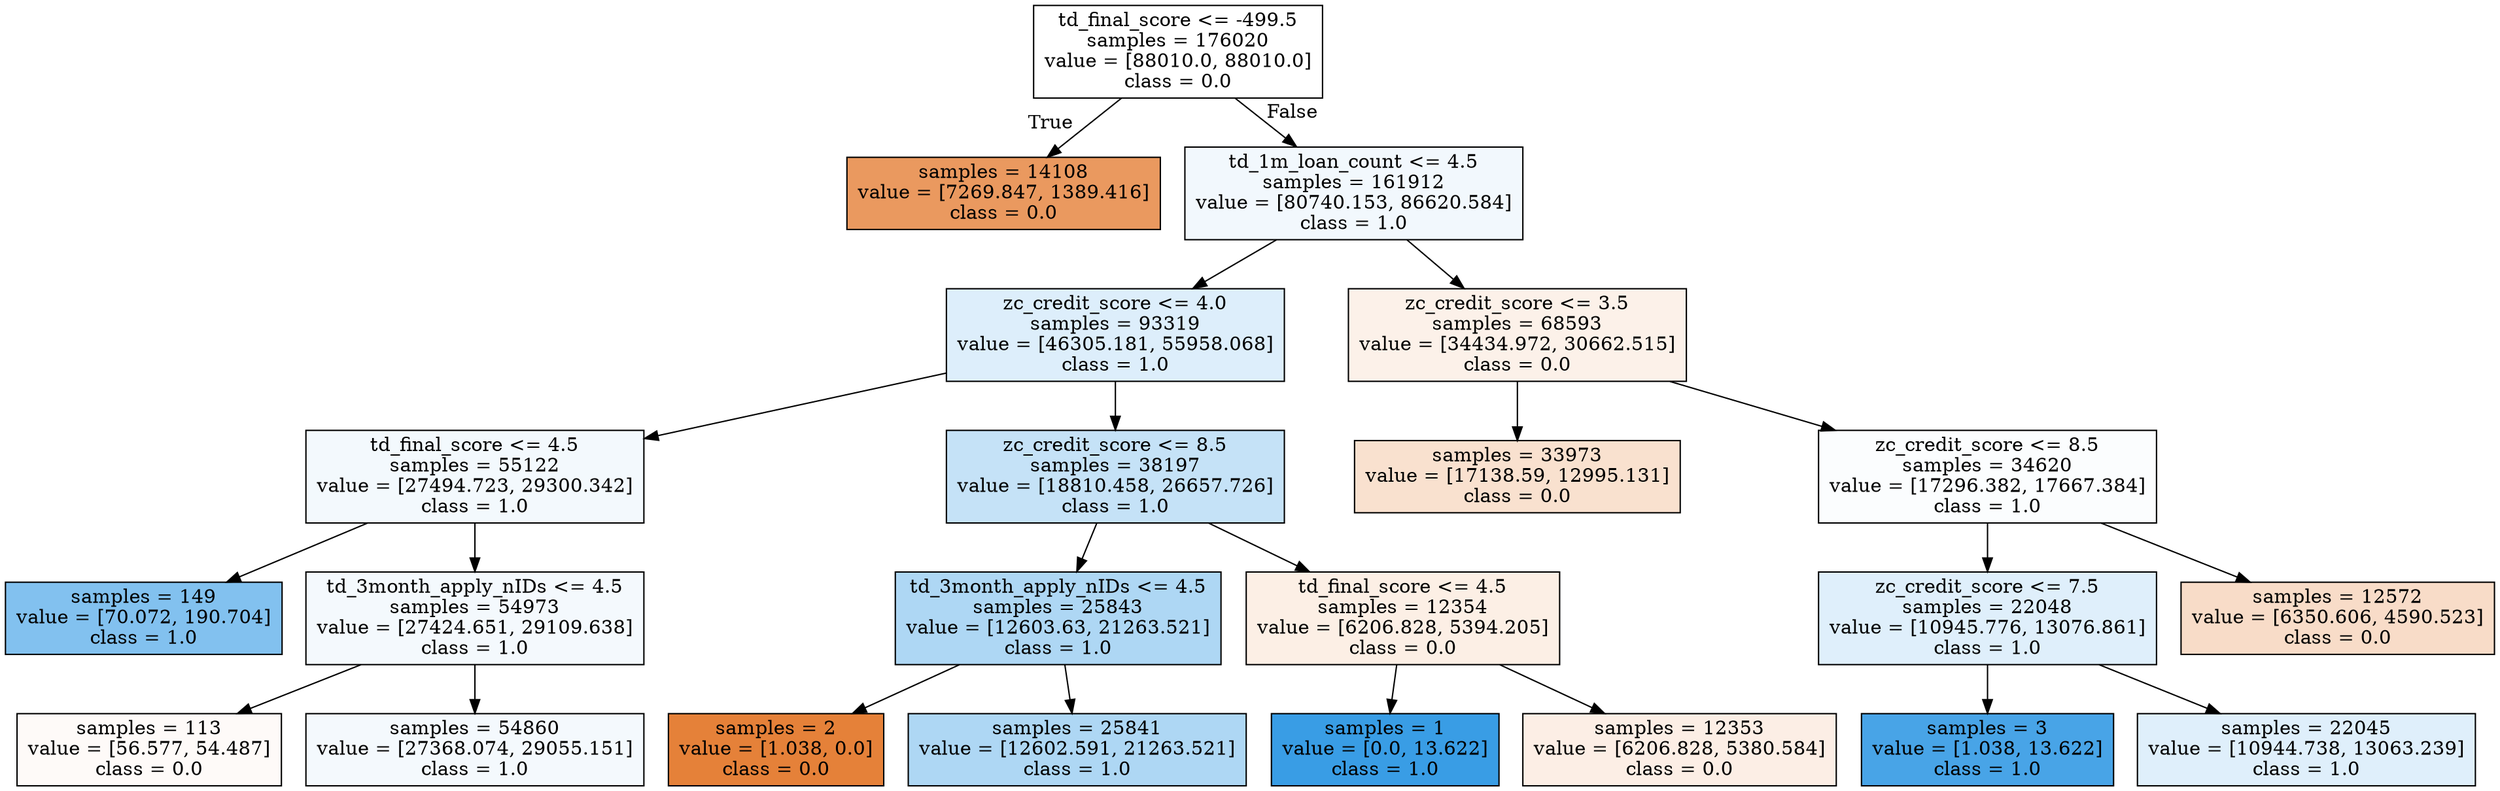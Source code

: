 digraph Tree {
node [shape=box, style="filled", color="black"] ;
0 [label="td_final_score <= -499.5\nsamples = 176020\nvalue = [88010.0, 88010.0]\nclass = 0.0", fillcolor="#ffffff"] ;
1 [label="samples = 14108\nvalue = [7269.847, 1389.416]\nclass = 0.0", fillcolor="#ea995f"] ;
0 -> 1 [labeldistance=2.5, labelangle=45, headlabel="True"] ;
2 [label="td_1m_loan_count <= 4.5\nsamples = 161912\nvalue = [80740.153, 86620.584]\nclass = 1.0", fillcolor="#f2f8fd"] ;
0 -> 2 [labeldistance=2.5, labelangle=-45, headlabel="False"] ;
3 [label="zc_credit_score <= 4.0\nsamples = 93319\nvalue = [46305.181, 55958.068]\nclass = 1.0", fillcolor="#ddeefb"] ;
2 -> 3 ;
4 [label="td_final_score <= 4.5\nsamples = 55122\nvalue = [27494.723, 29300.342]\nclass = 1.0", fillcolor="#f3f9fd"] ;
3 -> 4 ;
5 [label="samples = 149\nvalue = [70.072, 190.704]\nclass = 1.0", fillcolor="#82c1ef"] ;
4 -> 5 ;
6 [label="td_3month_apply_nIDs <= 4.5\nsamples = 54973\nvalue = [27424.651, 29109.638]\nclass = 1.0", fillcolor="#f4f9fd"] ;
4 -> 6 ;
7 [label="samples = 113\nvalue = [56.577, 54.487]\nclass = 0.0", fillcolor="#fefaf8"] ;
6 -> 7 ;
8 [label="samples = 54860\nvalue = [27368.074, 29055.151]\nclass = 1.0", fillcolor="#f4f9fd"] ;
6 -> 8 ;
9 [label="zc_credit_score <= 8.5\nsamples = 38197\nvalue = [18810.458, 26657.726]\nclass = 1.0", fillcolor="#c5e2f7"] ;
3 -> 9 ;
10 [label="td_3month_apply_nIDs <= 4.5\nsamples = 25843\nvalue = [12603.63, 21263.521]\nclass = 1.0", fillcolor="#aed7f4"] ;
9 -> 10 ;
11 [label="samples = 2\nvalue = [1.038, 0.0]\nclass = 0.0", fillcolor="#e58139"] ;
10 -> 11 ;
12 [label="samples = 25841\nvalue = [12602.591, 21263.521]\nclass = 1.0", fillcolor="#aed7f4"] ;
10 -> 12 ;
13 [label="td_final_score <= 4.5\nsamples = 12354\nvalue = [6206.828, 5394.205]\nclass = 0.0", fillcolor="#fcefe5"] ;
9 -> 13 ;
14 [label="samples = 1\nvalue = [0.0, 13.622]\nclass = 1.0", fillcolor="#399de5"] ;
13 -> 14 ;
15 [label="samples = 12353\nvalue = [6206.828, 5380.584]\nclass = 0.0", fillcolor="#fceee5"] ;
13 -> 15 ;
16 [label="zc_credit_score <= 3.5\nsamples = 68593\nvalue = [34434.972, 30662.515]\nclass = 0.0", fillcolor="#fcf1e9"] ;
2 -> 16 ;
17 [label="samples = 33973\nvalue = [17138.59, 12995.131]\nclass = 0.0", fillcolor="#f9e1cf"] ;
16 -> 17 ;
18 [label="zc_credit_score <= 8.5\nsamples = 34620\nvalue = [17296.382, 17667.384]\nclass = 1.0", fillcolor="#fbfdfe"] ;
16 -> 18 ;
19 [label="zc_credit_score <= 7.5\nsamples = 22048\nvalue = [10945.776, 13076.861]\nclass = 1.0", fillcolor="#dfeffb"] ;
18 -> 19 ;
20 [label="samples = 3\nvalue = [1.038, 13.622]\nclass = 1.0", fillcolor="#48a4e7"] ;
19 -> 20 ;
21 [label="samples = 22045\nvalue = [10944.738, 13063.239]\nclass = 1.0", fillcolor="#dfeffb"] ;
19 -> 21 ;
22 [label="samples = 12572\nvalue = [6350.606, 4590.523]\nclass = 0.0", fillcolor="#f8dcc8"] ;
18 -> 22 ;
}